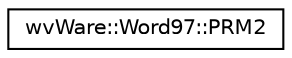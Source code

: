 digraph "类继承关系图"
{
  edge [fontname="Helvetica",fontsize="10",labelfontname="Helvetica",labelfontsize="10"];
  node [fontname="Helvetica",fontsize="10",shape=record];
  rankdir="LR";
  Node0 [label="wvWare::Word97::PRM2",height=0.2,width=0.4,color="black", fillcolor="white", style="filled",URL="$structwv_ware_1_1_word97_1_1_p_r_m2.html"];
}
